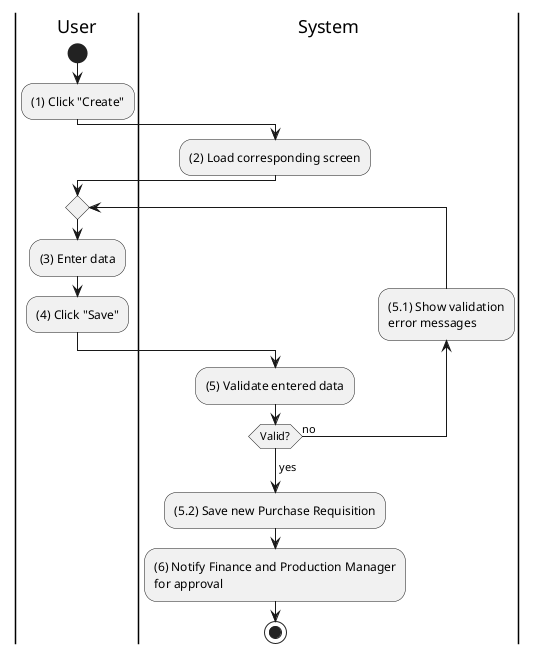 @startuml purchase-requisition-create
|u|User
|s|System

|u|
start
:(1) Click "Create";

|s|
:(2) Load corresponding screen;

|u|
repeat
    :(3) Enter data;
    :(4) Click "Save";
    |s|
    :(5) Validate entered data;
backward:(5.1) Show validation
error messages;
repeat while (Valid?) is (no)
->yes;
:(5.2) Save new Purchase Requisition;
:(6) Notify Finance and Production Manager
for approval;

stop
@enduml